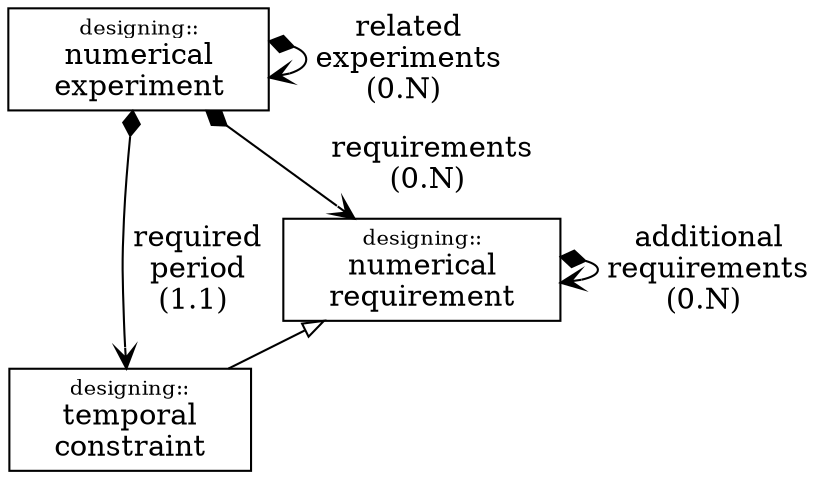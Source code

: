 digraph "" {
	graph [fontsize=8,
		ranksep=0.3,
		splines=True
	];
	node [label="\N"];
	"designing.numerical_experiment"	 [label=<<TABLE BORDER="0" CELLBORDER="0" CELLPADDING="0" CELLSPACING="0">
    #<TR><TD ALIGN="CENTER"><font point-size="10">designing::</font></TD></TR>
    #<TR><TD ALIGN="CENTER">   numerical   </TD></TR>
<TR><TD ALIGN="CENTER">   experiment   </TD></TR>
</TABLE>>,
		shape=box];
	"designing.numerical_experiment":c -> "designing.numerical_experiment":c	 [arrowhead=vee,
		arrowtail=diamond,
		dir=both,
		label=" related
 experiments
(0.N)",
		labelangle=45.0,
		labeldistance=2.2,
		labelfloat=False];
	"designing.temporal_constraint"	 [label=<<TABLE BORDER="0" CELLBORDER="0" CELLPADDING="0" CELLSPACING="0">
    #<TR><TD ALIGN="CENTER"><font point-size="10">designing::</font></TD></TR>
    #<TR><TD ALIGN="CENTER">   temporal   </TD></TR>
<TR><TD ALIGN="CENTER">   constraint   </TD></TR>
</TABLE>>,
		shape=box];
	"designing.numerical_experiment":c -> "designing.temporal_constraint":c	 [arrowhead=vee,
		arrowtail=diamond,
		dir=both,
		label=" required
 period
(1.1)",
		labelangle=45.0,
		labeldistance=2.2,
		labelfloat=False];
	"designing.numerical_requirement"	 [label=<<TABLE BORDER="0" CELLBORDER="0" CELLPADDING="0" CELLSPACING="0">
    #<TR><TD ALIGN="CENTER"><font point-size="10">designing::</font></TD></TR>
    #<TR><TD ALIGN="CENTER">   numerical   </TD></TR>
<TR><TD ALIGN="CENTER">   requirement   </TD></TR>
</TABLE>>,
		shape=box];
	"designing.numerical_experiment":c -> "designing.numerical_requirement":c	 [arrowhead=vee,
		arrowtail=diamond,
		dir=both,
		label=" requirements
(0.N)",
		labelangle=45.0,
		labeldistance=2.2,
		labelfloat=False];
	"designing.numerical_requirement" -> "designing.temporal_constraint"	 [arrowtail=empty,
		dir=back];
	"designing.numerical_requirement":c -> "designing.numerical_requirement":c	 [arrowhead=vee,
		arrowtail=diamond,
		dir=both,
		label=" additional
 requirements
(0.N)",
		labelangle=45.0,
		labeldistance=2.2,
		labelfloat=False];
}
